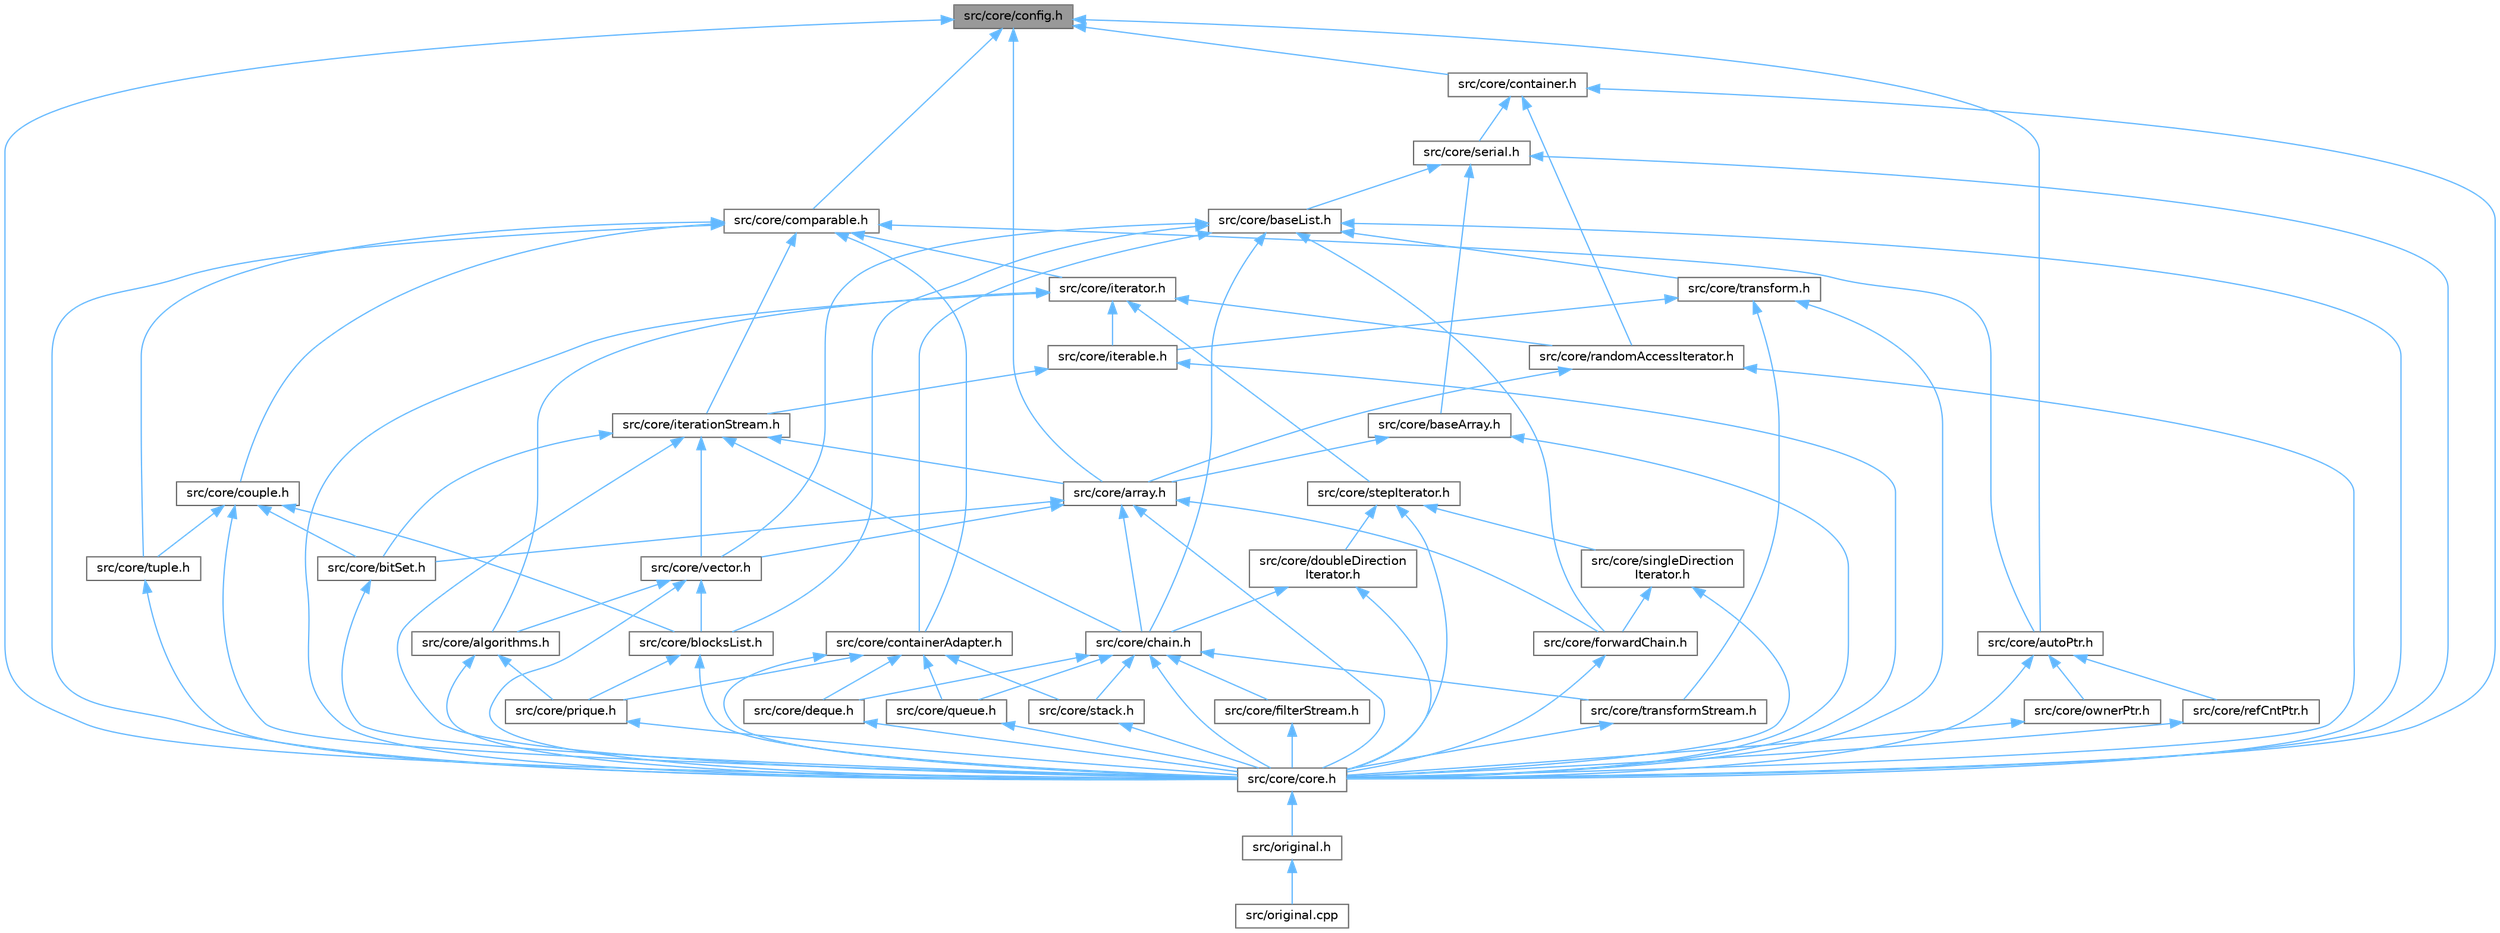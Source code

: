 digraph "src/core/config.h"
{
 // LATEX_PDF_SIZE
  bgcolor="transparent";
  edge [fontname=Helvetica,fontsize=10,labelfontname=Helvetica,labelfontsize=10];
  node [fontname=Helvetica,fontsize=10,shape=box,height=0.2,width=0.4];
  Node1 [id="Node000001",label="src/core/config.h",height=0.2,width=0.4,color="gray40", fillcolor="grey60", style="filled", fontcolor="black",tooltip="Platform-independent integer type definitions."];
  Node1 -> Node2 [id="edge1_Node000001_Node000002",dir="back",color="steelblue1",style="solid",tooltip=" "];
  Node2 [id="Node000002",label="src/core/array.h",height=0.2,width=0.4,color="grey40", fillcolor="white", style="filled",URL="$array_8h.html",tooltip="Provides the array class for a fixed-size container with random access."];
  Node2 -> Node3 [id="edge2_Node000002_Node000003",dir="back",color="steelblue1",style="solid",tooltip=" "];
  Node3 [id="Node000003",label="src/core/bitSet.h",height=0.2,width=0.4,color="grey40", fillcolor="white", style="filled",URL="$bit_set_8h.html",tooltip="BitSet class declaration."];
  Node3 -> Node4 [id="edge3_Node000003_Node000004",dir="back",color="steelblue1",style="solid",tooltip=" "];
  Node4 [id="Node000004",label="src/core/core.h",height=0.2,width=0.4,color="grey40", fillcolor="white", style="filled",URL="$core_8h.html",tooltip="Core module header file."];
  Node4 -> Node5 [id="edge4_Node000004_Node000005",dir="back",color="steelblue1",style="solid",tooltip=" "];
  Node5 [id="Node000005",label="src/original.h",height=0.2,width=0.4,color="grey40", fillcolor="white", style="filled",URL="$original_8h.html",tooltip="Main header file for Original."];
  Node5 -> Node6 [id="edge5_Node000005_Node000006",dir="back",color="steelblue1",style="solid",tooltip=" "];
  Node6 [id="Node000006",label="src/original.cpp",height=0.2,width=0.4,color="grey40", fillcolor="white", style="filled",URL="$original_8cpp.html",tooltip="Original Library main file."];
  Node2 -> Node7 [id="edge6_Node000002_Node000007",dir="back",color="steelblue1",style="solid",tooltip=" "];
  Node7 [id="Node000007",label="src/core/chain.h",height=0.2,width=0.4,color="grey40", fillcolor="white", style="filled",URL="$chain_8h.html",tooltip="Non-cyclic doubly linked list implementation."];
  Node7 -> Node4 [id="edge7_Node000007_Node000004",dir="back",color="steelblue1",style="solid",tooltip=" "];
  Node7 -> Node8 [id="edge8_Node000007_Node000008",dir="back",color="steelblue1",style="solid",tooltip=" "];
  Node8 [id="Node000008",label="src/core/deque.h",height=0.2,width=0.4,color="grey40", fillcolor="white", style="filled",URL="$deque_8h.html",tooltip="Double-ended queue (deque) container adapter implementation."];
  Node8 -> Node4 [id="edge9_Node000008_Node000004",dir="back",color="steelblue1",style="solid",tooltip=" "];
  Node7 -> Node9 [id="edge10_Node000007_Node000009",dir="back",color="steelblue1",style="solid",tooltip=" "];
  Node9 [id="Node000009",label="src/core/filterStream.h",height=0.2,width=0.4,color="grey40", fillcolor="white", style="filled",URL="$filter_stream_8h.html",tooltip="Composite filter operations with logical chaining."];
  Node9 -> Node4 [id="edge11_Node000009_Node000004",dir="back",color="steelblue1",style="solid",tooltip=" "];
  Node7 -> Node10 [id="edge12_Node000007_Node000010",dir="back",color="steelblue1",style="solid",tooltip=" "];
  Node10 [id="Node000010",label="src/core/queue.h",height=0.2,width=0.4,color="grey40", fillcolor="white", style="filled",URL="$queue_8h.html",tooltip="Queue container adapter implementation."];
  Node10 -> Node4 [id="edge13_Node000010_Node000004",dir="back",color="steelblue1",style="solid",tooltip=" "];
  Node7 -> Node11 [id="edge14_Node000007_Node000011",dir="back",color="steelblue1",style="solid",tooltip=" "];
  Node11 [id="Node000011",label="src/core/stack.h",height=0.2,width=0.4,color="grey40", fillcolor="white", style="filled",URL="$stack_8h.html",tooltip="Stack container adapter implementation."];
  Node11 -> Node4 [id="edge15_Node000011_Node000004",dir="back",color="steelblue1",style="solid",tooltip=" "];
  Node7 -> Node12 [id="edge16_Node000007_Node000012",dir="back",color="steelblue1",style="solid",tooltip=" "];
  Node12 [id="Node000012",label="src/core/transformStream.h",height=0.2,width=0.4,color="grey40", fillcolor="white", style="filled",URL="$transform_stream_8h.html",tooltip="Transform pipeline composition and execution."];
  Node12 -> Node4 [id="edge17_Node000012_Node000004",dir="back",color="steelblue1",style="solid",tooltip=" "];
  Node2 -> Node4 [id="edge18_Node000002_Node000004",dir="back",color="steelblue1",style="solid",tooltip=" "];
  Node2 -> Node13 [id="edge19_Node000002_Node000013",dir="back",color="steelblue1",style="solid",tooltip=" "];
  Node13 [id="Node000013",label="src/core/forwardChain.h",height=0.2,width=0.4,color="grey40", fillcolor="white", style="filled",URL="$forward_chain_8h.html",tooltip="Non-cyclic singly linked list implementation."];
  Node13 -> Node4 [id="edge20_Node000013_Node000004",dir="back",color="steelblue1",style="solid",tooltip=" "];
  Node2 -> Node14 [id="edge21_Node000002_Node000014",dir="back",color="steelblue1",style="solid",tooltip=" "];
  Node14 [id="Node000014",label="src/core/vector.h",height=0.2,width=0.4,color="grey40", fillcolor="white", style="filled",URL="$vector_8h.html",tooltip="Dynamic array container with automatic resizing."];
  Node14 -> Node15 [id="edge22_Node000014_Node000015",dir="back",color="steelblue1",style="solid",tooltip=" "];
  Node15 [id="Node000015",label="src/core/algorithms.h",height=0.2,width=0.4,color="grey40", fillcolor="white", style="filled",URL="$algorithms_8h.html",tooltip="Standard algorithm implementations for iterator-based containers."];
  Node15 -> Node4 [id="edge23_Node000015_Node000004",dir="back",color="steelblue1",style="solid",tooltip=" "];
  Node15 -> Node16 [id="edge24_Node000015_Node000016",dir="back",color="steelblue1",style="solid",tooltip=" "];
  Node16 [id="Node000016",label="src/core/prique.h",height=0.2,width=0.4,color="grey40", fillcolor="white", style="filled",URL="$prique_8h.html",tooltip="Priority queue container implementation."];
  Node16 -> Node4 [id="edge25_Node000016_Node000004",dir="back",color="steelblue1",style="solid",tooltip=" "];
  Node14 -> Node17 [id="edge26_Node000014_Node000017",dir="back",color="steelblue1",style="solid",tooltip=" "];
  Node17 [id="Node000017",label="src/core/blocksList.h",height=0.2,width=0.4,color="grey40", fillcolor="white", style="filled",URL="$blocks_list_8h.html",tooltip="A block-based list implementation."];
  Node17 -> Node4 [id="edge27_Node000017_Node000004",dir="back",color="steelblue1",style="solid",tooltip=" "];
  Node17 -> Node16 [id="edge28_Node000017_Node000016",dir="back",color="steelblue1",style="solid",tooltip=" "];
  Node14 -> Node4 [id="edge29_Node000014_Node000004",dir="back",color="steelblue1",style="solid",tooltip=" "];
  Node1 -> Node18 [id="edge30_Node000001_Node000018",dir="back",color="steelblue1",style="solid",tooltip=" "];
  Node18 [id="Node000018",label="src/core/autoPtr.h",height=0.2,width=0.4,color="grey40", fillcolor="white", style="filled",URL="$auto_ptr_8h.html",tooltip="Base class for reference-counted smart pointers."];
  Node18 -> Node4 [id="edge31_Node000018_Node000004",dir="back",color="steelblue1",style="solid",tooltip=" "];
  Node18 -> Node19 [id="edge32_Node000018_Node000019",dir="back",color="steelblue1",style="solid",tooltip=" "];
  Node19 [id="Node000019",label="src/core/ownerPtr.h",height=0.2,width=0.4,color="grey40", fillcolor="white", style="filled",URL="$owner_ptr_8h.html",tooltip="Exclusive-ownership smart pointer implementation."];
  Node19 -> Node4 [id="edge33_Node000019_Node000004",dir="back",color="steelblue1",style="solid",tooltip=" "];
  Node18 -> Node20 [id="edge34_Node000018_Node000020",dir="back",color="steelblue1",style="solid",tooltip=" "];
  Node20 [id="Node000020",label="src/core/refCntPtr.h",height=0.2,width=0.4,color="grey40", fillcolor="white", style="filled",URL="$ref_cnt_ptr_8h.html",tooltip="Reference-counted smart pointer hierarchy."];
  Node20 -> Node4 [id="edge35_Node000020_Node000004",dir="back",color="steelblue1",style="solid",tooltip=" "];
  Node1 -> Node21 [id="edge36_Node000001_Node000021",dir="back",color="steelblue1",style="solid",tooltip=" "];
  Node21 [id="Node000021",label="src/core/comparable.h",height=0.2,width=0.4,color="grey40", fillcolor="white", style="filled",URL="$comparable_8h.html",tooltip="Interface for objects that can be compared."];
  Node21 -> Node18 [id="edge37_Node000021_Node000018",dir="back",color="steelblue1",style="solid",tooltip=" "];
  Node21 -> Node22 [id="edge38_Node000021_Node000022",dir="back",color="steelblue1",style="solid",tooltip=" "];
  Node22 [id="Node000022",label="src/core/containerAdapter.h",height=0.2,width=0.4,color="grey40", fillcolor="white", style="filled",URL="$container_adapter_8h.html",tooltip="Base class for container adapters with common interfaces."];
  Node22 -> Node4 [id="edge39_Node000022_Node000004",dir="back",color="steelblue1",style="solid",tooltip=" "];
  Node22 -> Node8 [id="edge40_Node000022_Node000008",dir="back",color="steelblue1",style="solid",tooltip=" "];
  Node22 -> Node16 [id="edge41_Node000022_Node000016",dir="back",color="steelblue1",style="solid",tooltip=" "];
  Node22 -> Node10 [id="edge42_Node000022_Node000010",dir="back",color="steelblue1",style="solid",tooltip=" "];
  Node22 -> Node11 [id="edge43_Node000022_Node000011",dir="back",color="steelblue1",style="solid",tooltip=" "];
  Node21 -> Node4 [id="edge44_Node000021_Node000004",dir="back",color="steelblue1",style="solid",tooltip=" "];
  Node21 -> Node23 [id="edge45_Node000021_Node000023",dir="back",color="steelblue1",style="solid",tooltip=" "];
  Node23 [id="Node000023",label="src/core/couple.h",height=0.2,width=0.4,color="grey40", fillcolor="white", style="filled",URL="$couple_8h.html",tooltip="Generic pair container implementation."];
  Node23 -> Node3 [id="edge46_Node000023_Node000003",dir="back",color="steelblue1",style="solid",tooltip=" "];
  Node23 -> Node17 [id="edge47_Node000023_Node000017",dir="back",color="steelblue1",style="solid",tooltip=" "];
  Node23 -> Node4 [id="edge48_Node000023_Node000004",dir="back",color="steelblue1",style="solid",tooltip=" "];
  Node23 -> Node24 [id="edge49_Node000023_Node000024",dir="back",color="steelblue1",style="solid",tooltip=" "];
  Node24 [id="Node000024",label="src/core/tuple.h",height=0.2,width=0.4,color="grey40", fillcolor="white", style="filled",URL="$tuple_8h.html",tooltip="Heterogeneous tuple container implementation."];
  Node24 -> Node4 [id="edge50_Node000024_Node000004",dir="back",color="steelblue1",style="solid",tooltip=" "];
  Node21 -> Node25 [id="edge51_Node000021_Node000025",dir="back",color="steelblue1",style="solid",tooltip=" "];
  Node25 [id="Node000025",label="src/core/iterationStream.h",height=0.2,width=0.4,color="grey40", fillcolor="white", style="filled",URL="$iteration_stream_8h.html",tooltip="Provides functionality for an iteration stream."];
  Node25 -> Node2 [id="edge52_Node000025_Node000002",dir="back",color="steelblue1",style="solid",tooltip=" "];
  Node25 -> Node3 [id="edge53_Node000025_Node000003",dir="back",color="steelblue1",style="solid",tooltip=" "];
  Node25 -> Node7 [id="edge54_Node000025_Node000007",dir="back",color="steelblue1",style="solid",tooltip=" "];
  Node25 -> Node4 [id="edge55_Node000025_Node000004",dir="back",color="steelblue1",style="solid",tooltip=" "];
  Node25 -> Node14 [id="edge56_Node000025_Node000014",dir="back",color="steelblue1",style="solid",tooltip=" "];
  Node21 -> Node26 [id="edge57_Node000021_Node000026",dir="back",color="steelblue1",style="solid",tooltip=" "];
  Node26 [id="Node000026",label="src/core/iterator.h",height=0.2,width=0.4,color="grey40", fillcolor="white", style="filled",URL="$iterator_8h.html",tooltip="Defines the iterator class for traversing and manipulating container elements."];
  Node26 -> Node15 [id="edge58_Node000026_Node000015",dir="back",color="steelblue1",style="solid",tooltip=" "];
  Node26 -> Node4 [id="edge59_Node000026_Node000004",dir="back",color="steelblue1",style="solid",tooltip=" "];
  Node26 -> Node27 [id="edge60_Node000026_Node000027",dir="back",color="steelblue1",style="solid",tooltip=" "];
  Node27 [id="Node000027",label="src/core/iterable.h",height=0.2,width=0.4,color="grey40", fillcolor="white", style="filled",URL="$iterable_8h.html",tooltip="Base interface for iterable container types."];
  Node27 -> Node4 [id="edge61_Node000027_Node000004",dir="back",color="steelblue1",style="solid",tooltip=" "];
  Node27 -> Node25 [id="edge62_Node000027_Node000025",dir="back",color="steelblue1",style="solid",tooltip=" "];
  Node26 -> Node28 [id="edge63_Node000026_Node000028",dir="back",color="steelblue1",style="solid",tooltip=" "];
  Node28 [id="Node000028",label="src/core/randomAccessIterator.h",height=0.2,width=0.4,color="grey40", fillcolor="white", style="filled",URL="$random_access_iterator_8h.html",tooltip="Base class for random-access iterators."];
  Node28 -> Node2 [id="edge64_Node000028_Node000002",dir="back",color="steelblue1",style="solid",tooltip=" "];
  Node28 -> Node4 [id="edge65_Node000028_Node000004",dir="back",color="steelblue1",style="solid",tooltip=" "];
  Node26 -> Node29 [id="edge66_Node000026_Node000029",dir="back",color="steelblue1",style="solid",tooltip=" "];
  Node29 [id="Node000029",label="src/core/stepIterator.h",height=0.2,width=0.4,color="grey40", fillcolor="white", style="filled",URL="$step_iterator_8h.html",tooltip="Step iterator base class for single-step iterators."];
  Node29 -> Node4 [id="edge67_Node000029_Node000004",dir="back",color="steelblue1",style="solid",tooltip=" "];
  Node29 -> Node30 [id="edge68_Node000029_Node000030",dir="back",color="steelblue1",style="solid",tooltip=" "];
  Node30 [id="Node000030",label="src/core/doubleDirection\lIterator.h",height=0.2,width=0.4,color="grey40", fillcolor="white", style="filled",URL="$double_direction_iterator_8h.html",tooltip="Double-direction iterator base class."];
  Node30 -> Node7 [id="edge69_Node000030_Node000007",dir="back",color="steelblue1",style="solid",tooltip=" "];
  Node30 -> Node4 [id="edge70_Node000030_Node000004",dir="back",color="steelblue1",style="solid",tooltip=" "];
  Node29 -> Node31 [id="edge71_Node000029_Node000031",dir="back",color="steelblue1",style="solid",tooltip=" "];
  Node31 [id="Node000031",label="src/core/singleDirection\lIterator.h",height=0.2,width=0.4,color="grey40", fillcolor="white", style="filled",URL="$single_direction_iterator_8h.html",tooltip="Single-direction iterator base class."];
  Node31 -> Node4 [id="edge72_Node000031_Node000004",dir="back",color="steelblue1",style="solid",tooltip=" "];
  Node31 -> Node13 [id="edge73_Node000031_Node000013",dir="back",color="steelblue1",style="solid",tooltip=" "];
  Node21 -> Node24 [id="edge74_Node000021_Node000024",dir="back",color="steelblue1",style="solid",tooltip=" "];
  Node1 -> Node32 [id="edge75_Node000001_Node000032",dir="back",color="steelblue1",style="solid",tooltip=" "];
  Node32 [id="Node000032",label="src/core/container.h",height=0.2,width=0.4,color="grey40", fillcolor="white", style="filled",URL="$container_8h.html",tooltip="Abstract base class for container types."];
  Node32 -> Node4 [id="edge76_Node000032_Node000004",dir="back",color="steelblue1",style="solid",tooltip=" "];
  Node32 -> Node28 [id="edge77_Node000032_Node000028",dir="back",color="steelblue1",style="solid",tooltip=" "];
  Node32 -> Node33 [id="edge78_Node000032_Node000033",dir="back",color="steelblue1",style="solid",tooltip=" "];
  Node33 [id="Node000033",label="src/core/serial.h",height=0.2,width=0.4,color="grey40", fillcolor="white", style="filled",URL="$serial_8h.html",tooltip="Defines an abstract base class for sequential containers with index-based access."];
  Node33 -> Node34 [id="edge79_Node000033_Node000034",dir="back",color="steelblue1",style="solid",tooltip=" "];
  Node34 [id="Node000034",label="src/core/baseArray.h",height=0.2,width=0.4,color="grey40", fillcolor="white", style="filled",URL="$base_array_8h.html",tooltip="Provides a base class for fixed-size serial containers."];
  Node34 -> Node2 [id="edge80_Node000034_Node000002",dir="back",color="steelblue1",style="solid",tooltip=" "];
  Node34 -> Node4 [id="edge81_Node000034_Node000004",dir="back",color="steelblue1",style="solid",tooltip=" "];
  Node33 -> Node35 [id="edge82_Node000033_Node000035",dir="back",color="steelblue1",style="solid",tooltip=" "];
  Node35 [id="Node000035",label="src/core/baseList.h",height=0.2,width=0.4,color="grey40", fillcolor="white", style="filled",URL="$base_list_8h.html",tooltip="Provides a base class for variable-size serial containers."];
  Node35 -> Node17 [id="edge83_Node000035_Node000017",dir="back",color="steelblue1",style="solid",tooltip=" "];
  Node35 -> Node7 [id="edge84_Node000035_Node000007",dir="back",color="steelblue1",style="solid",tooltip=" "];
  Node35 -> Node22 [id="edge85_Node000035_Node000022",dir="back",color="steelblue1",style="solid",tooltip=" "];
  Node35 -> Node4 [id="edge86_Node000035_Node000004",dir="back",color="steelblue1",style="solid",tooltip=" "];
  Node35 -> Node13 [id="edge87_Node000035_Node000013",dir="back",color="steelblue1",style="solid",tooltip=" "];
  Node35 -> Node36 [id="edge88_Node000035_Node000036",dir="back",color="steelblue1",style="solid",tooltip=" "];
  Node36 [id="Node000036",label="src/core/transform.h",height=0.2,width=0.4,color="grey40", fillcolor="white", style="filled",URL="$transform_8h.html",tooltip="Transformation classes for various operations on elements."];
  Node36 -> Node4 [id="edge89_Node000036_Node000004",dir="back",color="steelblue1",style="solid",tooltip=" "];
  Node36 -> Node27 [id="edge90_Node000036_Node000027",dir="back",color="steelblue1",style="solid",tooltip=" "];
  Node36 -> Node12 [id="edge91_Node000036_Node000012",dir="back",color="steelblue1",style="solid",tooltip=" "];
  Node35 -> Node14 [id="edge92_Node000035_Node000014",dir="back",color="steelblue1",style="solid",tooltip=" "];
  Node33 -> Node4 [id="edge93_Node000033_Node000004",dir="back",color="steelblue1",style="solid",tooltip=" "];
  Node1 -> Node4 [id="edge94_Node000001_Node000004",dir="back",color="steelblue1",style="solid",tooltip=" "];
}
